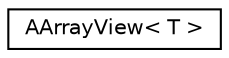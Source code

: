 digraph "Graphical Class Hierarchy"
{
 // LATEX_PDF_SIZE
  edge [fontname="Helvetica",fontsize="10",labelfontname="Helvetica",labelfontsize="10"];
  node [fontname="Helvetica",fontsize="10",shape=record];
  rankdir="LR";
  Node0 [label="AArrayView\< T \>",height=0.2,width=0.4,color="black", fillcolor="white", style="filled",URL="$classAArrayView.html",tooltip=" "];
}
